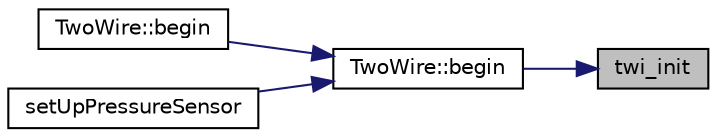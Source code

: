 digraph "twi_init"
{
 // LATEX_PDF_SIZE
  edge [fontname="Helvetica",fontsize="10",labelfontname="Helvetica",labelfontsize="10"];
  node [fontname="Helvetica",fontsize="10",shape=record];
  rankdir="RL";
  Node1 [label="twi_init",height=0.2,width=0.4,color="black", fillcolor="grey75", style="filled", fontcolor="black",tooltip=" "];
  Node1 -> Node2 [dir="back",color="midnightblue",fontsize="10",style="solid",fontname="Helvetica"];
  Node2 [label="TwoWire::begin",height=0.2,width=0.4,color="black", fillcolor="white", style="filled",URL="$class_two_wire.html#ada85a7a8663ec8af0a1248b659be2f18",tooltip=" "];
  Node2 -> Node3 [dir="back",color="midnightblue",fontsize="10",style="solid",fontname="Helvetica"];
  Node3 [label="TwoWire::begin",height=0.2,width=0.4,color="black", fillcolor="white", style="filled",URL="$class_two_wire.html#a28bca087ed188781ef15e72622d3b1fb",tooltip=" "];
  Node2 -> Node4 [dir="back",color="midnightblue",fontsize="10",style="solid",fontname="Helvetica"];
  Node4 [label="setUpPressureSensor",height=0.2,width=0.4,color="black", fillcolor="white", style="filled",URL="$pressure_8h.html#a03ace45a6d61e132944cddca8edfad56",tooltip=" "];
}
